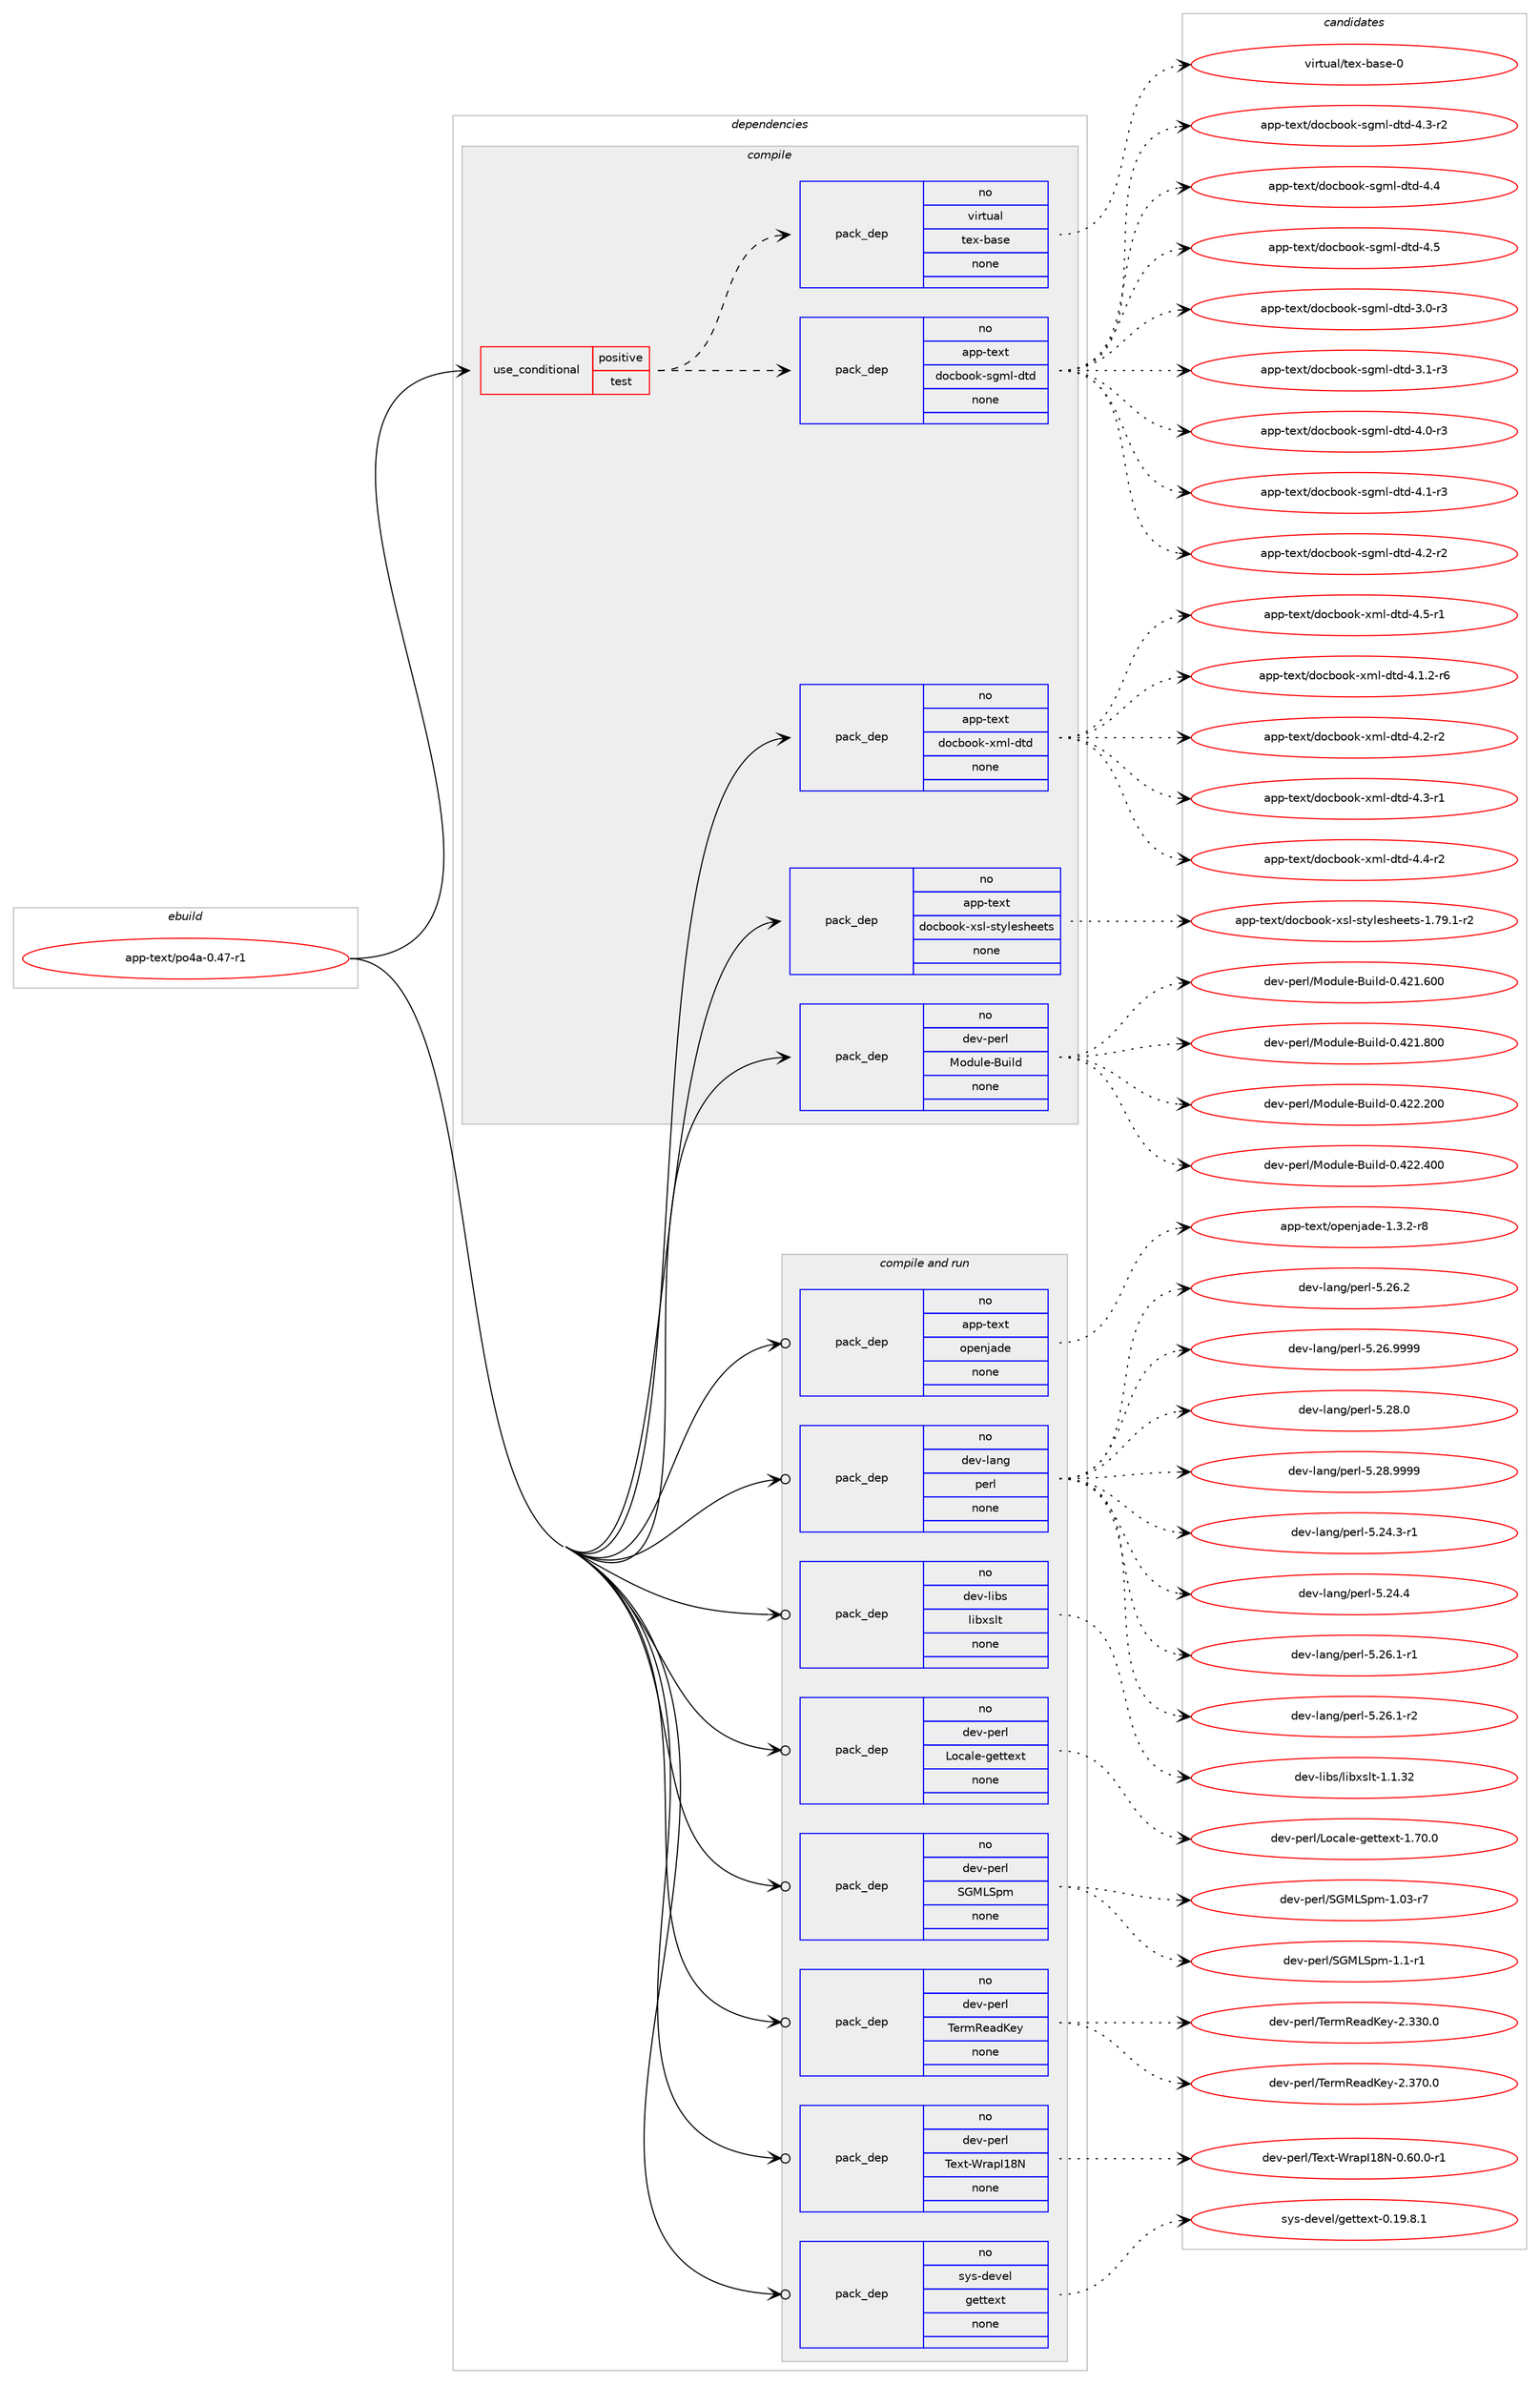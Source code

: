 digraph prolog {

# *************
# Graph options
# *************

newrank=true;
concentrate=true;
compound=true;
graph [rankdir=LR,fontname=Helvetica,fontsize=10,ranksep=1.5];#, ranksep=2.5, nodesep=0.2];
edge  [arrowhead=vee];
node  [fontname=Helvetica,fontsize=10];

# **********
# The ebuild
# **********

subgraph cluster_leftcol {
color=gray;
rank=same;
label=<<i>ebuild</i>>;
id [label="app-text/po4a-0.47-r1", color=red, width=4, href="../app-text/po4a-0.47-r1.svg"];
}

# ****************
# The dependencies
# ****************

subgraph cluster_midcol {
color=gray;
label=<<i>dependencies</i>>;
subgraph cluster_compile {
fillcolor="#eeeeee";
style=filled;
label=<<i>compile</i>>;
subgraph cond355900 {
dependency1311707 [label=<<TABLE BORDER="0" CELLBORDER="1" CELLSPACING="0" CELLPADDING="4"><TR><TD ROWSPAN="3" CELLPADDING="10">use_conditional</TD></TR><TR><TD>positive</TD></TR><TR><TD>test</TD></TR></TABLE>>, shape=none, color=red];
subgraph pack935262 {
dependency1311708 [label=<<TABLE BORDER="0" CELLBORDER="1" CELLSPACING="0" CELLPADDING="4" WIDTH="220"><TR><TD ROWSPAN="6" CELLPADDING="30">pack_dep</TD></TR><TR><TD WIDTH="110">no</TD></TR><TR><TD>app-text</TD></TR><TR><TD>docbook-sgml-dtd</TD></TR><TR><TD>none</TD></TR><TR><TD></TD></TR></TABLE>>, shape=none, color=blue];
}
dependency1311707:e -> dependency1311708:w [weight=20,style="dashed",arrowhead="vee"];
subgraph pack935263 {
dependency1311709 [label=<<TABLE BORDER="0" CELLBORDER="1" CELLSPACING="0" CELLPADDING="4" WIDTH="220"><TR><TD ROWSPAN="6" CELLPADDING="30">pack_dep</TD></TR><TR><TD WIDTH="110">no</TD></TR><TR><TD>virtual</TD></TR><TR><TD>tex-base</TD></TR><TR><TD>none</TD></TR><TR><TD></TD></TR></TABLE>>, shape=none, color=blue];
}
dependency1311707:e -> dependency1311709:w [weight=20,style="dashed",arrowhead="vee"];
}
id:e -> dependency1311707:w [weight=20,style="solid",arrowhead="vee"];
subgraph pack935264 {
dependency1311710 [label=<<TABLE BORDER="0" CELLBORDER="1" CELLSPACING="0" CELLPADDING="4" WIDTH="220"><TR><TD ROWSPAN="6" CELLPADDING="30">pack_dep</TD></TR><TR><TD WIDTH="110">no</TD></TR><TR><TD>app-text</TD></TR><TR><TD>docbook-xml-dtd</TD></TR><TR><TD>none</TD></TR><TR><TD></TD></TR></TABLE>>, shape=none, color=blue];
}
id:e -> dependency1311710:w [weight=20,style="solid",arrowhead="vee"];
subgraph pack935265 {
dependency1311711 [label=<<TABLE BORDER="0" CELLBORDER="1" CELLSPACING="0" CELLPADDING="4" WIDTH="220"><TR><TD ROWSPAN="6" CELLPADDING="30">pack_dep</TD></TR><TR><TD WIDTH="110">no</TD></TR><TR><TD>app-text</TD></TR><TR><TD>docbook-xsl-stylesheets</TD></TR><TR><TD>none</TD></TR><TR><TD></TD></TR></TABLE>>, shape=none, color=blue];
}
id:e -> dependency1311711:w [weight=20,style="solid",arrowhead="vee"];
subgraph pack935266 {
dependency1311712 [label=<<TABLE BORDER="0" CELLBORDER="1" CELLSPACING="0" CELLPADDING="4" WIDTH="220"><TR><TD ROWSPAN="6" CELLPADDING="30">pack_dep</TD></TR><TR><TD WIDTH="110">no</TD></TR><TR><TD>dev-perl</TD></TR><TR><TD>Module-Build</TD></TR><TR><TD>none</TD></TR><TR><TD></TD></TR></TABLE>>, shape=none, color=blue];
}
id:e -> dependency1311712:w [weight=20,style="solid",arrowhead="vee"];
}
subgraph cluster_compileandrun {
fillcolor="#eeeeee";
style=filled;
label=<<i>compile and run</i>>;
subgraph pack935267 {
dependency1311713 [label=<<TABLE BORDER="0" CELLBORDER="1" CELLSPACING="0" CELLPADDING="4" WIDTH="220"><TR><TD ROWSPAN="6" CELLPADDING="30">pack_dep</TD></TR><TR><TD WIDTH="110">no</TD></TR><TR><TD>app-text</TD></TR><TR><TD>openjade</TD></TR><TR><TD>none</TD></TR><TR><TD></TD></TR></TABLE>>, shape=none, color=blue];
}
id:e -> dependency1311713:w [weight=20,style="solid",arrowhead="odotvee"];
subgraph pack935268 {
dependency1311714 [label=<<TABLE BORDER="0" CELLBORDER="1" CELLSPACING="0" CELLPADDING="4" WIDTH="220"><TR><TD ROWSPAN="6" CELLPADDING="30">pack_dep</TD></TR><TR><TD WIDTH="110">no</TD></TR><TR><TD>dev-lang</TD></TR><TR><TD>perl</TD></TR><TR><TD>none</TD></TR><TR><TD></TD></TR></TABLE>>, shape=none, color=blue];
}
id:e -> dependency1311714:w [weight=20,style="solid",arrowhead="odotvee"];
subgraph pack935269 {
dependency1311715 [label=<<TABLE BORDER="0" CELLBORDER="1" CELLSPACING="0" CELLPADDING="4" WIDTH="220"><TR><TD ROWSPAN="6" CELLPADDING="30">pack_dep</TD></TR><TR><TD WIDTH="110">no</TD></TR><TR><TD>dev-libs</TD></TR><TR><TD>libxslt</TD></TR><TR><TD>none</TD></TR><TR><TD></TD></TR></TABLE>>, shape=none, color=blue];
}
id:e -> dependency1311715:w [weight=20,style="solid",arrowhead="odotvee"];
subgraph pack935270 {
dependency1311716 [label=<<TABLE BORDER="0" CELLBORDER="1" CELLSPACING="0" CELLPADDING="4" WIDTH="220"><TR><TD ROWSPAN="6" CELLPADDING="30">pack_dep</TD></TR><TR><TD WIDTH="110">no</TD></TR><TR><TD>dev-perl</TD></TR><TR><TD>Locale-gettext</TD></TR><TR><TD>none</TD></TR><TR><TD></TD></TR></TABLE>>, shape=none, color=blue];
}
id:e -> dependency1311716:w [weight=20,style="solid",arrowhead="odotvee"];
subgraph pack935271 {
dependency1311717 [label=<<TABLE BORDER="0" CELLBORDER="1" CELLSPACING="0" CELLPADDING="4" WIDTH="220"><TR><TD ROWSPAN="6" CELLPADDING="30">pack_dep</TD></TR><TR><TD WIDTH="110">no</TD></TR><TR><TD>dev-perl</TD></TR><TR><TD>SGMLSpm</TD></TR><TR><TD>none</TD></TR><TR><TD></TD></TR></TABLE>>, shape=none, color=blue];
}
id:e -> dependency1311717:w [weight=20,style="solid",arrowhead="odotvee"];
subgraph pack935272 {
dependency1311718 [label=<<TABLE BORDER="0" CELLBORDER="1" CELLSPACING="0" CELLPADDING="4" WIDTH="220"><TR><TD ROWSPAN="6" CELLPADDING="30">pack_dep</TD></TR><TR><TD WIDTH="110">no</TD></TR><TR><TD>dev-perl</TD></TR><TR><TD>TermReadKey</TD></TR><TR><TD>none</TD></TR><TR><TD></TD></TR></TABLE>>, shape=none, color=blue];
}
id:e -> dependency1311718:w [weight=20,style="solid",arrowhead="odotvee"];
subgraph pack935273 {
dependency1311719 [label=<<TABLE BORDER="0" CELLBORDER="1" CELLSPACING="0" CELLPADDING="4" WIDTH="220"><TR><TD ROWSPAN="6" CELLPADDING="30">pack_dep</TD></TR><TR><TD WIDTH="110">no</TD></TR><TR><TD>dev-perl</TD></TR><TR><TD>Text-WrapI18N</TD></TR><TR><TD>none</TD></TR><TR><TD></TD></TR></TABLE>>, shape=none, color=blue];
}
id:e -> dependency1311719:w [weight=20,style="solid",arrowhead="odotvee"];
subgraph pack935274 {
dependency1311720 [label=<<TABLE BORDER="0" CELLBORDER="1" CELLSPACING="0" CELLPADDING="4" WIDTH="220"><TR><TD ROWSPAN="6" CELLPADDING="30">pack_dep</TD></TR><TR><TD WIDTH="110">no</TD></TR><TR><TD>sys-devel</TD></TR><TR><TD>gettext</TD></TR><TR><TD>none</TD></TR><TR><TD></TD></TR></TABLE>>, shape=none, color=blue];
}
id:e -> dependency1311720:w [weight=20,style="solid",arrowhead="odotvee"];
}
subgraph cluster_run {
fillcolor="#eeeeee";
style=filled;
label=<<i>run</i>>;
}
}

# **************
# The candidates
# **************

subgraph cluster_choices {
rank=same;
color=gray;
label=<<i>candidates</i>>;

subgraph choice935262 {
color=black;
nodesep=1;
choice97112112451161011201164710011199981111111074511510310910845100116100455146484511451 [label="app-text/docbook-sgml-dtd-3.0-r3", color=red, width=4,href="../app-text/docbook-sgml-dtd-3.0-r3.svg"];
choice97112112451161011201164710011199981111111074511510310910845100116100455146494511451 [label="app-text/docbook-sgml-dtd-3.1-r3", color=red, width=4,href="../app-text/docbook-sgml-dtd-3.1-r3.svg"];
choice97112112451161011201164710011199981111111074511510310910845100116100455246484511451 [label="app-text/docbook-sgml-dtd-4.0-r3", color=red, width=4,href="../app-text/docbook-sgml-dtd-4.0-r3.svg"];
choice97112112451161011201164710011199981111111074511510310910845100116100455246494511451 [label="app-text/docbook-sgml-dtd-4.1-r3", color=red, width=4,href="../app-text/docbook-sgml-dtd-4.1-r3.svg"];
choice97112112451161011201164710011199981111111074511510310910845100116100455246504511450 [label="app-text/docbook-sgml-dtd-4.2-r2", color=red, width=4,href="../app-text/docbook-sgml-dtd-4.2-r2.svg"];
choice97112112451161011201164710011199981111111074511510310910845100116100455246514511450 [label="app-text/docbook-sgml-dtd-4.3-r2", color=red, width=4,href="../app-text/docbook-sgml-dtd-4.3-r2.svg"];
choice9711211245116101120116471001119998111111107451151031091084510011610045524652 [label="app-text/docbook-sgml-dtd-4.4", color=red, width=4,href="../app-text/docbook-sgml-dtd-4.4.svg"];
choice9711211245116101120116471001119998111111107451151031091084510011610045524653 [label="app-text/docbook-sgml-dtd-4.5", color=red, width=4,href="../app-text/docbook-sgml-dtd-4.5.svg"];
dependency1311708:e -> choice97112112451161011201164710011199981111111074511510310910845100116100455146484511451:w [style=dotted,weight="100"];
dependency1311708:e -> choice97112112451161011201164710011199981111111074511510310910845100116100455146494511451:w [style=dotted,weight="100"];
dependency1311708:e -> choice97112112451161011201164710011199981111111074511510310910845100116100455246484511451:w [style=dotted,weight="100"];
dependency1311708:e -> choice97112112451161011201164710011199981111111074511510310910845100116100455246494511451:w [style=dotted,weight="100"];
dependency1311708:e -> choice97112112451161011201164710011199981111111074511510310910845100116100455246504511450:w [style=dotted,weight="100"];
dependency1311708:e -> choice97112112451161011201164710011199981111111074511510310910845100116100455246514511450:w [style=dotted,weight="100"];
dependency1311708:e -> choice9711211245116101120116471001119998111111107451151031091084510011610045524652:w [style=dotted,weight="100"];
dependency1311708:e -> choice9711211245116101120116471001119998111111107451151031091084510011610045524653:w [style=dotted,weight="100"];
}
subgraph choice935263 {
color=black;
nodesep=1;
choice11810511411611797108471161011204598971151014548 [label="virtual/tex-base-0", color=red, width=4,href="../virtual/tex-base-0.svg"];
dependency1311709:e -> choice11810511411611797108471161011204598971151014548:w [style=dotted,weight="100"];
}
subgraph choice935264 {
color=black;
nodesep=1;
choice971121124511610112011647100111999811111110745120109108451001161004552464946504511454 [label="app-text/docbook-xml-dtd-4.1.2-r6", color=red, width=4,href="../app-text/docbook-xml-dtd-4.1.2-r6.svg"];
choice97112112451161011201164710011199981111111074512010910845100116100455246504511450 [label="app-text/docbook-xml-dtd-4.2-r2", color=red, width=4,href="../app-text/docbook-xml-dtd-4.2-r2.svg"];
choice97112112451161011201164710011199981111111074512010910845100116100455246514511449 [label="app-text/docbook-xml-dtd-4.3-r1", color=red, width=4,href="../app-text/docbook-xml-dtd-4.3-r1.svg"];
choice97112112451161011201164710011199981111111074512010910845100116100455246524511450 [label="app-text/docbook-xml-dtd-4.4-r2", color=red, width=4,href="../app-text/docbook-xml-dtd-4.4-r2.svg"];
choice97112112451161011201164710011199981111111074512010910845100116100455246534511449 [label="app-text/docbook-xml-dtd-4.5-r1", color=red, width=4,href="../app-text/docbook-xml-dtd-4.5-r1.svg"];
dependency1311710:e -> choice971121124511610112011647100111999811111110745120109108451001161004552464946504511454:w [style=dotted,weight="100"];
dependency1311710:e -> choice97112112451161011201164710011199981111111074512010910845100116100455246504511450:w [style=dotted,weight="100"];
dependency1311710:e -> choice97112112451161011201164710011199981111111074512010910845100116100455246514511449:w [style=dotted,weight="100"];
dependency1311710:e -> choice97112112451161011201164710011199981111111074512010910845100116100455246524511450:w [style=dotted,weight="100"];
dependency1311710:e -> choice97112112451161011201164710011199981111111074512010910845100116100455246534511449:w [style=dotted,weight="100"];
}
subgraph choice935265 {
color=black;
nodesep=1;
choice97112112451161011201164710011199981111111074512011510845115116121108101115104101101116115454946555746494511450 [label="app-text/docbook-xsl-stylesheets-1.79.1-r2", color=red, width=4,href="../app-text/docbook-xsl-stylesheets-1.79.1-r2.svg"];
dependency1311711:e -> choice97112112451161011201164710011199981111111074512011510845115116121108101115104101101116115454946555746494511450:w [style=dotted,weight="100"];
}
subgraph choice935266 {
color=black;
nodesep=1;
choice100101118451121011141084777111100117108101456611710510810045484652504946544848 [label="dev-perl/Module-Build-0.421.600", color=red, width=4,href="../dev-perl/Module-Build-0.421.600.svg"];
choice100101118451121011141084777111100117108101456611710510810045484652504946564848 [label="dev-perl/Module-Build-0.421.800", color=red, width=4,href="../dev-perl/Module-Build-0.421.800.svg"];
choice100101118451121011141084777111100117108101456611710510810045484652505046504848 [label="dev-perl/Module-Build-0.422.200", color=red, width=4,href="../dev-perl/Module-Build-0.422.200.svg"];
choice100101118451121011141084777111100117108101456611710510810045484652505046524848 [label="dev-perl/Module-Build-0.422.400", color=red, width=4,href="../dev-perl/Module-Build-0.422.400.svg"];
dependency1311712:e -> choice100101118451121011141084777111100117108101456611710510810045484652504946544848:w [style=dotted,weight="100"];
dependency1311712:e -> choice100101118451121011141084777111100117108101456611710510810045484652504946564848:w [style=dotted,weight="100"];
dependency1311712:e -> choice100101118451121011141084777111100117108101456611710510810045484652505046504848:w [style=dotted,weight="100"];
dependency1311712:e -> choice100101118451121011141084777111100117108101456611710510810045484652505046524848:w [style=dotted,weight="100"];
}
subgraph choice935267 {
color=black;
nodesep=1;
choice971121124511610112011647111112101110106971001014549465146504511456 [label="app-text/openjade-1.3.2-r8", color=red, width=4,href="../app-text/openjade-1.3.2-r8.svg"];
dependency1311713:e -> choice971121124511610112011647111112101110106971001014549465146504511456:w [style=dotted,weight="100"];
}
subgraph choice935268 {
color=black;
nodesep=1;
choice100101118451089711010347112101114108455346505246514511449 [label="dev-lang/perl-5.24.3-r1", color=red, width=4,href="../dev-lang/perl-5.24.3-r1.svg"];
choice10010111845108971101034711210111410845534650524652 [label="dev-lang/perl-5.24.4", color=red, width=4,href="../dev-lang/perl-5.24.4.svg"];
choice100101118451089711010347112101114108455346505446494511449 [label="dev-lang/perl-5.26.1-r1", color=red, width=4,href="../dev-lang/perl-5.26.1-r1.svg"];
choice100101118451089711010347112101114108455346505446494511450 [label="dev-lang/perl-5.26.1-r2", color=red, width=4,href="../dev-lang/perl-5.26.1-r2.svg"];
choice10010111845108971101034711210111410845534650544650 [label="dev-lang/perl-5.26.2", color=red, width=4,href="../dev-lang/perl-5.26.2.svg"];
choice10010111845108971101034711210111410845534650544657575757 [label="dev-lang/perl-5.26.9999", color=red, width=4,href="../dev-lang/perl-5.26.9999.svg"];
choice10010111845108971101034711210111410845534650564648 [label="dev-lang/perl-5.28.0", color=red, width=4,href="../dev-lang/perl-5.28.0.svg"];
choice10010111845108971101034711210111410845534650564657575757 [label="dev-lang/perl-5.28.9999", color=red, width=4,href="../dev-lang/perl-5.28.9999.svg"];
dependency1311714:e -> choice100101118451089711010347112101114108455346505246514511449:w [style=dotted,weight="100"];
dependency1311714:e -> choice10010111845108971101034711210111410845534650524652:w [style=dotted,weight="100"];
dependency1311714:e -> choice100101118451089711010347112101114108455346505446494511449:w [style=dotted,weight="100"];
dependency1311714:e -> choice100101118451089711010347112101114108455346505446494511450:w [style=dotted,weight="100"];
dependency1311714:e -> choice10010111845108971101034711210111410845534650544650:w [style=dotted,weight="100"];
dependency1311714:e -> choice10010111845108971101034711210111410845534650544657575757:w [style=dotted,weight="100"];
dependency1311714:e -> choice10010111845108971101034711210111410845534650564648:w [style=dotted,weight="100"];
dependency1311714:e -> choice10010111845108971101034711210111410845534650564657575757:w [style=dotted,weight="100"];
}
subgraph choice935269 {
color=black;
nodesep=1;
choice1001011184510810598115471081059812011510811645494649465150 [label="dev-libs/libxslt-1.1.32", color=red, width=4,href="../dev-libs/libxslt-1.1.32.svg"];
dependency1311715:e -> choice1001011184510810598115471081059812011510811645494649465150:w [style=dotted,weight="100"];
}
subgraph choice935270 {
color=black;
nodesep=1;
choice10010111845112101114108477611199971081014510310111611610112011645494655484648 [label="dev-perl/Locale-gettext-1.70.0", color=red, width=4,href="../dev-perl/Locale-gettext-1.70.0.svg"];
dependency1311716:e -> choice10010111845112101114108477611199971081014510310111611610112011645494655484648:w [style=dotted,weight="100"];
}
subgraph choice935271 {
color=black;
nodesep=1;
choice1001011184511210111410847837177768311210945494648514511455 [label="dev-perl/SGMLSpm-1.03-r7", color=red, width=4,href="../dev-perl/SGMLSpm-1.03-r7.svg"];
choice10010111845112101114108478371777683112109454946494511449 [label="dev-perl/SGMLSpm-1.1-r1", color=red, width=4,href="../dev-perl/SGMLSpm-1.1-r1.svg"];
dependency1311717:e -> choice1001011184511210111410847837177768311210945494648514511455:w [style=dotted,weight="100"];
dependency1311717:e -> choice10010111845112101114108478371777683112109454946494511449:w [style=dotted,weight="100"];
}
subgraph choice935272 {
color=black;
nodesep=1;
choice1001011184511210111410847841011141098210197100751011214550465151484648 [label="dev-perl/TermReadKey-2.330.0", color=red, width=4,href="../dev-perl/TermReadKey-2.330.0.svg"];
choice1001011184511210111410847841011141098210197100751011214550465155484648 [label="dev-perl/TermReadKey-2.370.0", color=red, width=4,href="../dev-perl/TermReadKey-2.370.0.svg"];
dependency1311718:e -> choice1001011184511210111410847841011141098210197100751011214550465151484648:w [style=dotted,weight="100"];
dependency1311718:e -> choice1001011184511210111410847841011141098210197100751011214550465155484648:w [style=dotted,weight="100"];
}
subgraph choice935273 {
color=black;
nodesep=1;
choice10010111845112101114108478410112011645871149711273495678454846544846484511449 [label="dev-perl/Text-WrapI18N-0.60.0-r1", color=red, width=4,href="../dev-perl/Text-WrapI18N-0.60.0-r1.svg"];
dependency1311719:e -> choice10010111845112101114108478410112011645871149711273495678454846544846484511449:w [style=dotted,weight="100"];
}
subgraph choice935274 {
color=black;
nodesep=1;
choice1151211154510010111810110847103101116116101120116454846495746564649 [label="sys-devel/gettext-0.19.8.1", color=red, width=4,href="../sys-devel/gettext-0.19.8.1.svg"];
dependency1311720:e -> choice1151211154510010111810110847103101116116101120116454846495746564649:w [style=dotted,weight="100"];
}
}

}
